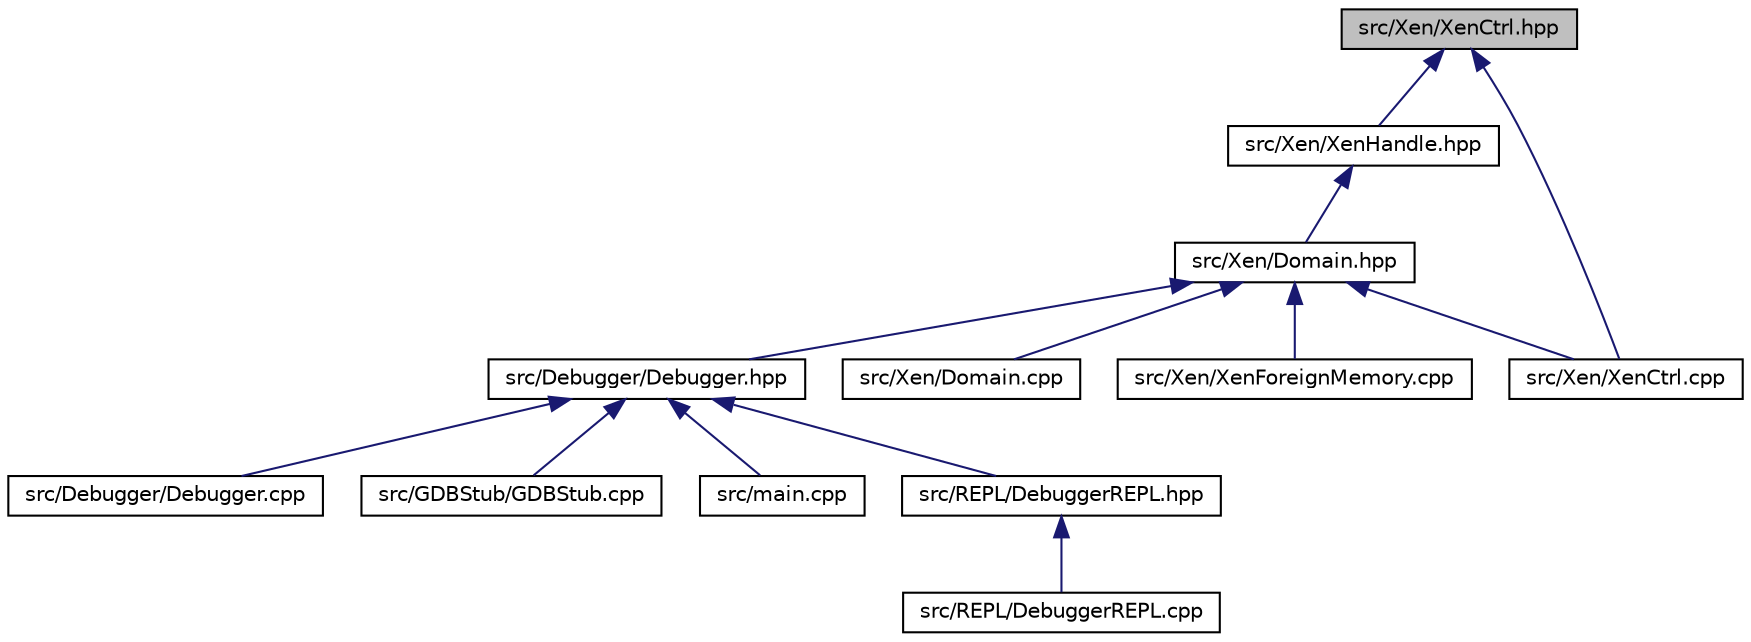 digraph "src/Xen/XenCtrl.hpp"
{
  edge [fontname="Helvetica",fontsize="10",labelfontname="Helvetica",labelfontsize="10"];
  node [fontname="Helvetica",fontsize="10",shape=record];
  Node20 [label="src/Xen/XenCtrl.hpp",height=0.2,width=0.4,color="black", fillcolor="grey75", style="filled", fontcolor="black"];
  Node20 -> Node21 [dir="back",color="midnightblue",fontsize="10",style="solid"];
  Node21 [label="src/Xen/XenHandle.hpp",height=0.2,width=0.4,color="black", fillcolor="white", style="filled",URL="$_xen_handle_8hpp.html"];
  Node21 -> Node22 [dir="back",color="midnightblue",fontsize="10",style="solid"];
  Node22 [label="src/Xen/Domain.hpp",height=0.2,width=0.4,color="black", fillcolor="white", style="filled",URL="$_domain_8hpp.html"];
  Node22 -> Node23 [dir="back",color="midnightblue",fontsize="10",style="solid"];
  Node23 [label="src/Debugger/Debugger.hpp",height=0.2,width=0.4,color="black", fillcolor="white", style="filled",URL="$_debugger_8hpp.html"];
  Node23 -> Node24 [dir="back",color="midnightblue",fontsize="10",style="solid"];
  Node24 [label="src/Debugger/Debugger.cpp",height=0.2,width=0.4,color="black", fillcolor="white", style="filled",URL="$_debugger_8cpp.html"];
  Node23 -> Node25 [dir="back",color="midnightblue",fontsize="10",style="solid"];
  Node25 [label="src/GDBStub/GDBStub.cpp",height=0.2,width=0.4,color="black", fillcolor="white", style="filled",URL="$_g_d_b_stub_8cpp.html"];
  Node23 -> Node26 [dir="back",color="midnightblue",fontsize="10",style="solid"];
  Node26 [label="src/main.cpp",height=0.2,width=0.4,color="black", fillcolor="white", style="filled",URL="$main_8cpp.html"];
  Node23 -> Node27 [dir="back",color="midnightblue",fontsize="10",style="solid"];
  Node27 [label="src/REPL/DebuggerREPL.hpp",height=0.2,width=0.4,color="black", fillcolor="white", style="filled",URL="$_debugger_r_e_p_l_8hpp.html"];
  Node27 -> Node28 [dir="back",color="midnightblue",fontsize="10",style="solid"];
  Node28 [label="src/REPL/DebuggerREPL.cpp",height=0.2,width=0.4,color="black", fillcolor="white", style="filled",URL="$_debugger_r_e_p_l_8cpp.html"];
  Node22 -> Node29 [dir="back",color="midnightblue",fontsize="10",style="solid"];
  Node29 [label="src/Xen/Domain.cpp",height=0.2,width=0.4,color="black", fillcolor="white", style="filled",URL="$_domain_8cpp.html"];
  Node22 -> Node30 [dir="back",color="midnightblue",fontsize="10",style="solid"];
  Node30 [label="src/Xen/XenCtrl.cpp",height=0.2,width=0.4,color="black", fillcolor="white", style="filled",URL="$_xen_ctrl_8cpp.html"];
  Node22 -> Node31 [dir="back",color="midnightblue",fontsize="10",style="solid"];
  Node31 [label="src/Xen/XenForeignMemory.cpp",height=0.2,width=0.4,color="black", fillcolor="white", style="filled",URL="$_xen_foreign_memory_8cpp.html"];
  Node20 -> Node30 [dir="back",color="midnightblue",fontsize="10",style="solid"];
}
